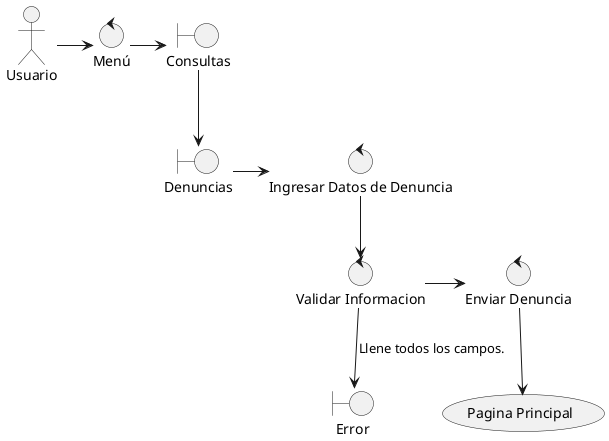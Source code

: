 @startuml
actor Usuario as usuario
control "Menú" as menu
control "Validar Informacion" as validarinformacion
usuario -right->menu
boundary "Consultas" as consultas
menu-right->consultas
boundary "Denuncias" as denuncias
consultas-down->denuncias
control "Ingresar Datos de Denuncia" as ingresardatosdenuncia
denuncias-right->ingresardatosdenuncia
control "Enviar Denuncia" as enviarDenuncia
boundary "Error" as error
ingresardatosdenuncia -down->validarinformacion
validarinformacion-down->error:Llene todos los campos.
validarinformacion-right-> enviarDenuncia
usecase (Pagina Principal) as paginaprincipal
enviarDenuncia-down->paginaprincipal
@enduml










@enduml
